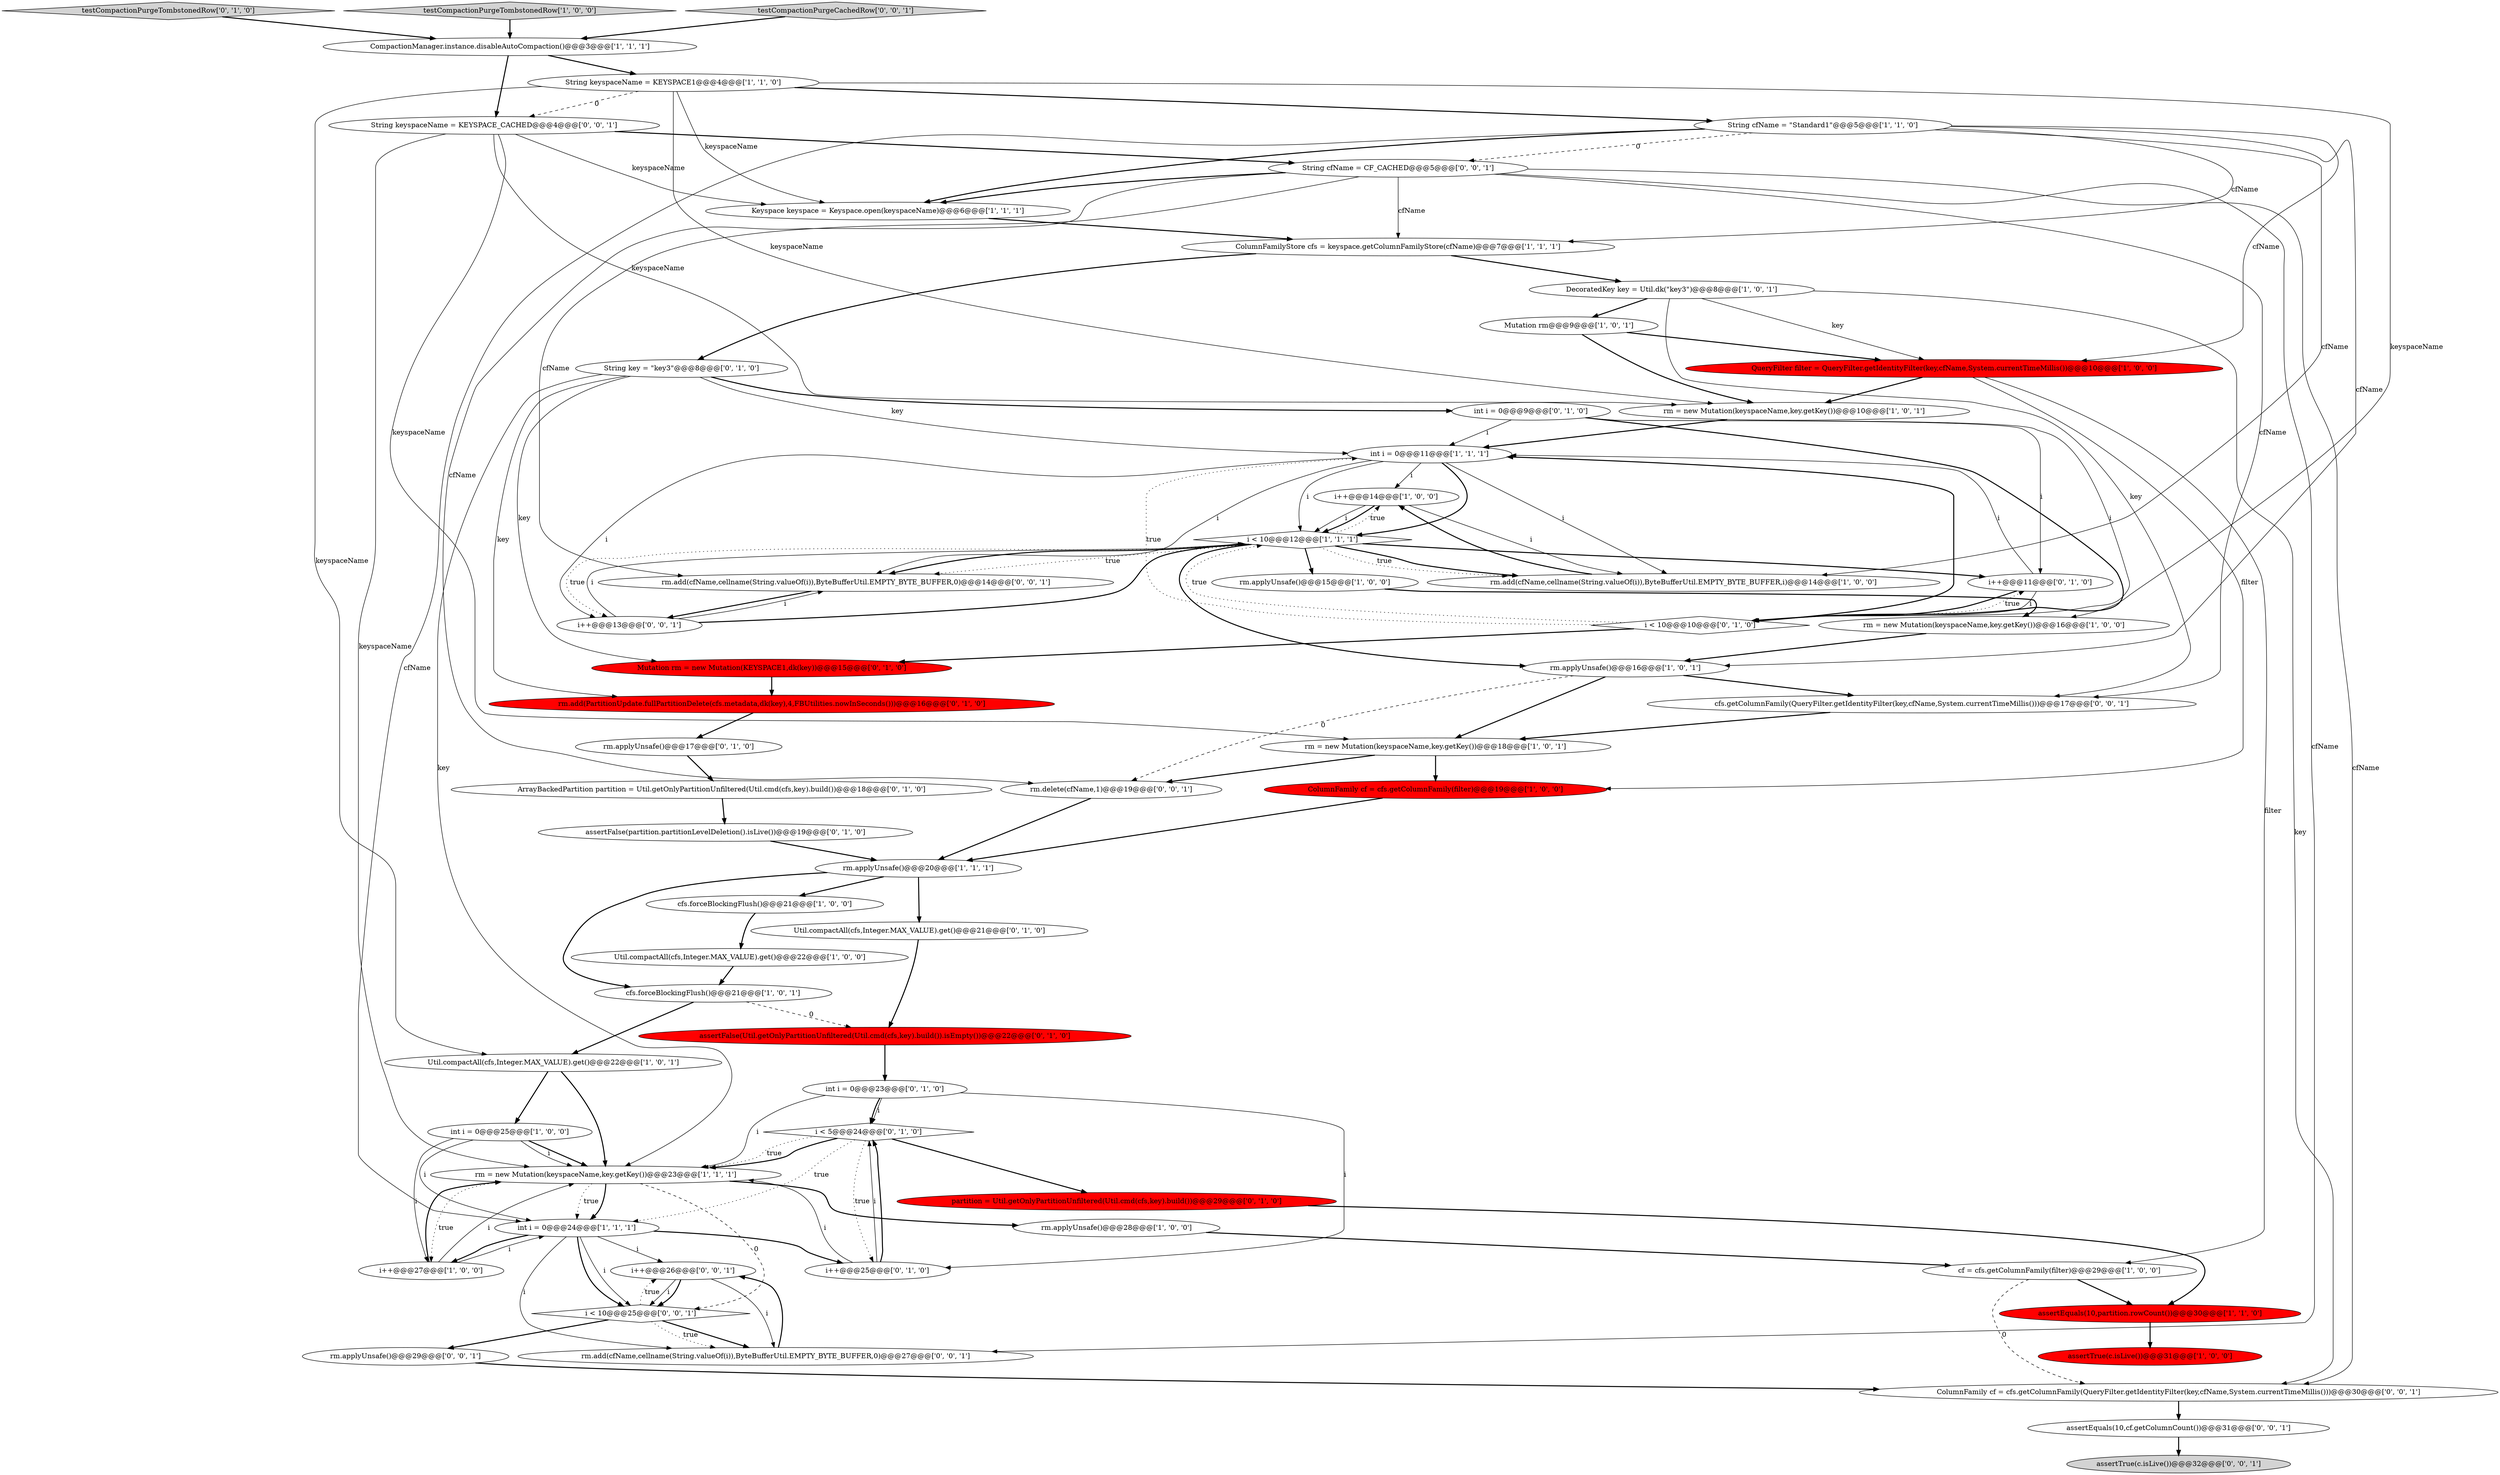 digraph {
5 [style = filled, label = "cf = cfs.getColumnFamily(filter)@@@29@@@['1', '0', '0']", fillcolor = white, shape = ellipse image = "AAA0AAABBB1BBB"];
6 [style = filled, label = "assertTrue(c.isLive())@@@31@@@['1', '0', '0']", fillcolor = red, shape = ellipse image = "AAA1AAABBB1BBB"];
49 [style = filled, label = "String keyspaceName = KEYSPACE_CACHED@@@4@@@['0', '0', '1']", fillcolor = white, shape = ellipse image = "AAA0AAABBB3BBB"];
13 [style = filled, label = "i++@@@14@@@['1', '0', '0']", fillcolor = white, shape = ellipse image = "AAA0AAABBB1BBB"];
15 [style = filled, label = "Mutation rm@@@9@@@['1', '0', '1']", fillcolor = white, shape = ellipse image = "AAA0AAABBB1BBB"];
58 [style = filled, label = "assertEquals(10,cf.getColumnCount())@@@31@@@['0', '0', '1']", fillcolor = white, shape = ellipse image = "AAA0AAABBB3BBB"];
0 [style = filled, label = "String keyspaceName = KEYSPACE1@@@4@@@['1', '1', '0']", fillcolor = white, shape = ellipse image = "AAA0AAABBB1BBB"];
21 [style = filled, label = "assertEquals(10,partition.rowCount())@@@30@@@['1', '1', '0']", fillcolor = red, shape = ellipse image = "AAA1AAABBB1BBB"];
47 [style = filled, label = "Mutation rm = new Mutation(KEYSPACE1,dk(key))@@@15@@@['0', '1', '0']", fillcolor = red, shape = ellipse image = "AAA1AAABBB2BBB"];
61 [style = filled, label = "assertTrue(c.isLive())@@@32@@@['0', '0', '1']", fillcolor = lightgray, shape = ellipse image = "AAA0AAABBB3BBB"];
32 [style = filled, label = "assertFalse(Util.getOnlyPartitionUnfiltered(Util.cmd(cfs,key).build()).isEmpty())@@@22@@@['0', '1', '0']", fillcolor = red, shape = ellipse image = "AAA1AAABBB2BBB"];
40 [style = filled, label = "Util.compactAll(cfs,Integer.MAX_VALUE).get()@@@21@@@['0', '1', '0']", fillcolor = white, shape = ellipse image = "AAA0AAABBB2BBB"];
34 [style = filled, label = "testCompactionPurgeTombstonedRow['0', '1', '0']", fillcolor = lightgray, shape = diamond image = "AAA0AAABBB2BBB"];
4 [style = filled, label = "testCompactionPurgeTombstonedRow['1', '0', '0']", fillcolor = lightgray, shape = diamond image = "AAA0AAABBB1BBB"];
45 [style = filled, label = "ArrayBackedPartition partition = Util.getOnlyPartitionUnfiltered(Util.cmd(cfs,key).build())@@@18@@@['0', '1', '0']", fillcolor = white, shape = ellipse image = "AAA0AAABBB2BBB"];
57 [style = filled, label = "i++@@@26@@@['0', '0', '1']", fillcolor = white, shape = ellipse image = "AAA0AAABBB3BBB"];
1 [style = filled, label = "rm = new Mutation(keyspaceName,key.getKey())@@@23@@@['1', '1', '1']", fillcolor = white, shape = ellipse image = "AAA0AAABBB1BBB"];
24 [style = filled, label = "cfs.forceBlockingFlush()@@@21@@@['1', '0', '0']", fillcolor = white, shape = ellipse image = "AAA0AAABBB1BBB"];
29 [style = filled, label = "int i = 0@@@25@@@['1', '0', '0']", fillcolor = white, shape = ellipse image = "AAA0AAABBB1BBB"];
2 [style = filled, label = "Keyspace keyspace = Keyspace.open(keyspaceName)@@@6@@@['1', '1', '1']", fillcolor = white, shape = ellipse image = "AAA0AAABBB1BBB"];
22 [style = filled, label = "int i = 0@@@24@@@['1', '1', '1']", fillcolor = white, shape = ellipse image = "AAA0AAABBB1BBB"];
60 [style = filled, label = "String cfName = CF_CACHED@@@5@@@['0', '0', '1']", fillcolor = white, shape = ellipse image = "AAA0AAABBB3BBB"];
25 [style = filled, label = "Util.compactAll(cfs,Integer.MAX_VALUE).get()@@@22@@@['1', '0', '1']", fillcolor = white, shape = ellipse image = "AAA0AAABBB1BBB"];
10 [style = filled, label = "DecoratedKey key = Util.dk(\"key3\")@@@8@@@['1', '0', '1']", fillcolor = white, shape = ellipse image = "AAA0AAABBB1BBB"];
30 [style = filled, label = "Util.compactAll(cfs,Integer.MAX_VALUE).get()@@@22@@@['1', '0', '0']", fillcolor = white, shape = ellipse image = "AAA0AAABBB1BBB"];
33 [style = filled, label = "i < 5@@@24@@@['0', '1', '0']", fillcolor = white, shape = diamond image = "AAA0AAABBB2BBB"];
7 [style = filled, label = "rm.applyUnsafe()@@@15@@@['1', '0', '0']", fillcolor = white, shape = ellipse image = "AAA0AAABBB1BBB"];
50 [style = filled, label = "i++@@@13@@@['0', '0', '1']", fillcolor = white, shape = ellipse image = "AAA0AAABBB3BBB"];
9 [style = filled, label = "ColumnFamilyStore cfs = keyspace.getColumnFamilyStore(cfName)@@@7@@@['1', '1', '1']", fillcolor = white, shape = ellipse image = "AAA0AAABBB1BBB"];
16 [style = filled, label = "CompactionManager.instance.disableAutoCompaction()@@@3@@@['1', '1', '1']", fillcolor = white, shape = ellipse image = "AAA0AAABBB1BBB"];
53 [style = filled, label = "rm.delete(cfName,1)@@@19@@@['0', '0', '1']", fillcolor = white, shape = ellipse image = "AAA0AAABBB3BBB"];
12 [style = filled, label = "ColumnFamily cf = cfs.getColumnFamily(filter)@@@19@@@['1', '0', '0']", fillcolor = red, shape = ellipse image = "AAA1AAABBB1BBB"];
35 [style = filled, label = "rm.add(PartitionUpdate.fullPartitionDelete(cfs.metadata,dk(key),4,FBUtilities.nowInSeconds()))@@@16@@@['0', '1', '0']", fillcolor = red, shape = ellipse image = "AAA1AAABBB2BBB"];
31 [style = filled, label = "cfs.forceBlockingFlush()@@@21@@@['1', '0', '1']", fillcolor = white, shape = ellipse image = "AAA0AAABBB1BBB"];
46 [style = filled, label = "int i = 0@@@9@@@['0', '1', '0']", fillcolor = white, shape = ellipse image = "AAA0AAABBB2BBB"];
59 [style = filled, label = "ColumnFamily cf = cfs.getColumnFamily(QueryFilter.getIdentityFilter(key,cfName,System.currentTimeMillis()))@@@30@@@['0', '0', '1']", fillcolor = white, shape = ellipse image = "AAA0AAABBB3BBB"];
17 [style = filled, label = "rm.applyUnsafe()@@@16@@@['1', '0', '1']", fillcolor = white, shape = ellipse image = "AAA0AAABBB1BBB"];
19 [style = filled, label = "rm.applyUnsafe()@@@28@@@['1', '0', '0']", fillcolor = white, shape = ellipse image = "AAA0AAABBB1BBB"];
36 [style = filled, label = "i++@@@11@@@['0', '1', '0']", fillcolor = white, shape = ellipse image = "AAA0AAABBB2BBB"];
14 [style = filled, label = "rm.add(cfName,cellname(String.valueOf(i)),ByteBufferUtil.EMPTY_BYTE_BUFFER,i)@@@14@@@['1', '0', '0']", fillcolor = white, shape = ellipse image = "AAA0AAABBB1BBB"];
38 [style = filled, label = "String key = \"key3\"@@@8@@@['0', '1', '0']", fillcolor = white, shape = ellipse image = "AAA0AAABBB2BBB"];
39 [style = filled, label = "i < 10@@@10@@@['0', '1', '0']", fillcolor = white, shape = diamond image = "AAA0AAABBB2BBB"];
52 [style = filled, label = "i < 10@@@25@@@['0', '0', '1']", fillcolor = white, shape = diamond image = "AAA0AAABBB3BBB"];
41 [style = filled, label = "int i = 0@@@23@@@['0', '1', '0']", fillcolor = white, shape = ellipse image = "AAA0AAABBB2BBB"];
27 [style = filled, label = "int i = 0@@@11@@@['1', '1', '1']", fillcolor = white, shape = ellipse image = "AAA0AAABBB1BBB"];
43 [style = filled, label = "rm.applyUnsafe()@@@17@@@['0', '1', '0']", fillcolor = white, shape = ellipse image = "AAA0AAABBB2BBB"];
51 [style = filled, label = "rm.add(cfName,cellname(String.valueOf(i)),ByteBufferUtil.EMPTY_BYTE_BUFFER,0)@@@14@@@['0', '0', '1']", fillcolor = white, shape = ellipse image = "AAA0AAABBB3BBB"];
54 [style = filled, label = "rm.add(cfName,cellname(String.valueOf(i)),ByteBufferUtil.EMPTY_BYTE_BUFFER,0)@@@27@@@['0', '0', '1']", fillcolor = white, shape = ellipse image = "AAA0AAABBB3BBB"];
26 [style = filled, label = "rm = new Mutation(keyspaceName,key.getKey())@@@18@@@['1', '0', '1']", fillcolor = white, shape = ellipse image = "AAA0AAABBB1BBB"];
48 [style = filled, label = "testCompactionPurgeCachedRow['0', '0', '1']", fillcolor = lightgray, shape = diamond image = "AAA0AAABBB3BBB"];
55 [style = filled, label = "cfs.getColumnFamily(QueryFilter.getIdentityFilter(key,cfName,System.currentTimeMillis()))@@@17@@@['0', '0', '1']", fillcolor = white, shape = ellipse image = "AAA0AAABBB3BBB"];
18 [style = filled, label = "QueryFilter filter = QueryFilter.getIdentityFilter(key,cfName,System.currentTimeMillis())@@@10@@@['1', '0', '0']", fillcolor = red, shape = ellipse image = "AAA1AAABBB1BBB"];
28 [style = filled, label = "rm = new Mutation(keyspaceName,key.getKey())@@@16@@@['1', '0', '0']", fillcolor = white, shape = ellipse image = "AAA0AAABBB1BBB"];
44 [style = filled, label = "assertFalse(partition.partitionLevelDeletion().isLive())@@@19@@@['0', '1', '0']", fillcolor = white, shape = ellipse image = "AAA0AAABBB2BBB"];
56 [style = filled, label = "rm.applyUnsafe()@@@29@@@['0', '0', '1']", fillcolor = white, shape = ellipse image = "AAA0AAABBB3BBB"];
37 [style = filled, label = "partition = Util.getOnlyPartitionUnfiltered(Util.cmd(cfs,key).build())@@@29@@@['0', '1', '0']", fillcolor = red, shape = ellipse image = "AAA1AAABBB2BBB"];
42 [style = filled, label = "i++@@@25@@@['0', '1', '0']", fillcolor = white, shape = ellipse image = "AAA0AAABBB2BBB"];
3 [style = filled, label = "i++@@@27@@@['1', '0', '0']", fillcolor = white, shape = ellipse image = "AAA0AAABBB1BBB"];
11 [style = filled, label = "rm = new Mutation(keyspaceName,key.getKey())@@@10@@@['1', '0', '1']", fillcolor = white, shape = ellipse image = "AAA0AAABBB1BBB"];
23 [style = filled, label = "rm.applyUnsafe()@@@20@@@['1', '1', '1']", fillcolor = white, shape = ellipse image = "AAA0AAABBB1BBB"];
20 [style = filled, label = "String cfName = \"Standard1\"@@@5@@@['1', '1', '0']", fillcolor = white, shape = ellipse image = "AAA0AAABBB1BBB"];
8 [style = filled, label = "i < 10@@@12@@@['1', '1', '1']", fillcolor = white, shape = diamond image = "AAA0AAABBB1BBB"];
29->22 [style = solid, label="i"];
22->54 [style = solid, label="i"];
16->0 [style = bold, label=""];
39->36 [style = dotted, label="true"];
25->1 [style = bold, label=""];
3->22 [style = solid, label="i"];
27->50 [style = solid, label="i"];
54->57 [style = bold, label=""];
22->52 [style = solid, label="i"];
50->8 [style = solid, label="i"];
59->58 [style = bold, label=""];
9->10 [style = bold, label=""];
25->29 [style = bold, label=""];
35->43 [style = bold, label=""];
8->51 [style = bold, label=""];
24->30 [style = bold, label=""];
1->3 [style = dotted, label="true"];
19->5 [style = bold, label=""];
44->23 [style = bold, label=""];
26->12 [style = bold, label=""];
8->36 [style = bold, label=""];
0->11 [style = solid, label="keyspaceName"];
49->2 [style = solid, label="keyspaceName"];
51->50 [style = bold, label=""];
15->11 [style = bold, label=""];
17->53 [style = dashed, label="0"];
49->1 [style = solid, label="keyspaceName"];
16->49 [style = bold, label=""];
0->25 [style = solid, label="keyspaceName"];
60->51 [style = solid, label="cfName"];
36->39 [style = solid, label="i"];
41->33 [style = solid, label="i"];
46->27 [style = solid, label="i"];
39->47 [style = bold, label=""];
22->57 [style = solid, label="i"];
29->1 [style = bold, label=""];
9->38 [style = bold, label=""];
0->49 [style = dashed, label="0"];
49->11 [style = solid, label="keyspaceName"];
4->16 [style = bold, label=""];
42->1 [style = solid, label="i"];
52->57 [style = dotted, label="true"];
60->59 [style = solid, label="cfName"];
57->54 [style = solid, label="i"];
60->9 [style = solid, label="cfName"];
39->8 [style = dotted, label="true"];
18->5 [style = solid, label="filter"];
18->11 [style = bold, label=""];
1->22 [style = dotted, label="true"];
37->21 [style = bold, label=""];
55->26 [style = bold, label=""];
2->9 [style = bold, label=""];
46->39 [style = bold, label=""];
10->59 [style = solid, label="key"];
20->9 [style = solid, label="cfName"];
43->45 [style = bold, label=""];
8->17 [style = bold, label=""];
5->21 [style = bold, label=""];
8->50 [style = dotted, label="true"];
60->54 [style = solid, label="cfName"];
46->36 [style = solid, label="i"];
39->27 [style = dotted, label="true"];
49->26 [style = solid, label="keyspaceName"];
20->18 [style = solid, label="cfName"];
48->16 [style = bold, label=""];
8->14 [style = dotted, label="true"];
5->59 [style = dashed, label="0"];
38->46 [style = bold, label=""];
0->20 [style = bold, label=""];
13->14 [style = solid, label="i"];
1->19 [style = bold, label=""];
27->8 [style = bold, label=""];
27->51 [style = solid, label="i"];
52->54 [style = bold, label=""];
31->32 [style = dashed, label="0"];
22->42 [style = bold, label=""];
23->31 [style = bold, label=""];
41->42 [style = solid, label="i"];
58->61 [style = bold, label=""];
38->27 [style = solid, label="key"];
31->25 [style = bold, label=""];
3->1 [style = bold, label=""];
60->2 [style = bold, label=""];
26->53 [style = bold, label=""];
36->27 [style = solid, label="i"];
60->55 [style = solid, label="cfName"];
8->14 [style = bold, label=""];
60->53 [style = solid, label="cfName"];
8->51 [style = dotted, label="true"];
45->44 [style = bold, label=""];
36->39 [style = bold, label=""];
17->55 [style = bold, label=""];
27->8 [style = solid, label="i"];
41->1 [style = solid, label="i"];
42->33 [style = solid, label="i"];
0->2 [style = solid, label="keyspaceName"];
7->28 [style = bold, label=""];
30->31 [style = bold, label=""];
29->1 [style = solid, label="i"];
34->16 [style = bold, label=""];
49->60 [style = bold, label=""];
40->32 [style = bold, label=""];
28->17 [style = bold, label=""];
20->60 [style = dashed, label="0"];
53->23 [style = bold, label=""];
32->41 [style = bold, label=""];
10->55 [style = solid, label="key"];
8->13 [style = dotted, label="true"];
41->33 [style = bold, label=""];
14->13 [style = bold, label=""];
50->51 [style = solid, label="i"];
38->47 [style = solid, label="key"];
52->54 [style = dotted, label="true"];
33->37 [style = bold, label=""];
56->59 [style = bold, label=""];
57->52 [style = solid, label="i"];
46->39 [style = solid, label="i"];
17->26 [style = bold, label=""];
29->3 [style = solid, label="i"];
10->15 [style = bold, label=""];
21->6 [style = bold, label=""];
22->52 [style = bold, label=""];
1->52 [style = dashed, label="0"];
42->33 [style = bold, label=""];
52->56 [style = bold, label=""];
3->1 [style = solid, label="i"];
33->1 [style = bold, label=""];
0->28 [style = solid, label="keyspaceName"];
39->27 [style = bold, label=""];
47->35 [style = bold, label=""];
15->18 [style = bold, label=""];
27->14 [style = solid, label="i"];
8->7 [style = bold, label=""];
20->2 [style = bold, label=""];
1->22 [style = bold, label=""];
57->52 [style = bold, label=""];
22->3 [style = bold, label=""];
23->24 [style = bold, label=""];
20->14 [style = solid, label="cfName"];
20->17 [style = solid, label="cfName"];
18->12 [style = solid, label="filter"];
38->35 [style = solid, label="key"];
33->42 [style = dotted, label="true"];
13->8 [style = solid, label="i"];
23->40 [style = bold, label=""];
38->1 [style = solid, label="key"];
33->1 [style = dotted, label="true"];
50->8 [style = bold, label=""];
12->23 [style = bold, label=""];
13->8 [style = bold, label=""];
20->22 [style = solid, label="cfName"];
27->13 [style = solid, label="i"];
33->22 [style = dotted, label="true"];
10->18 [style = solid, label="key"];
11->27 [style = bold, label=""];
}
